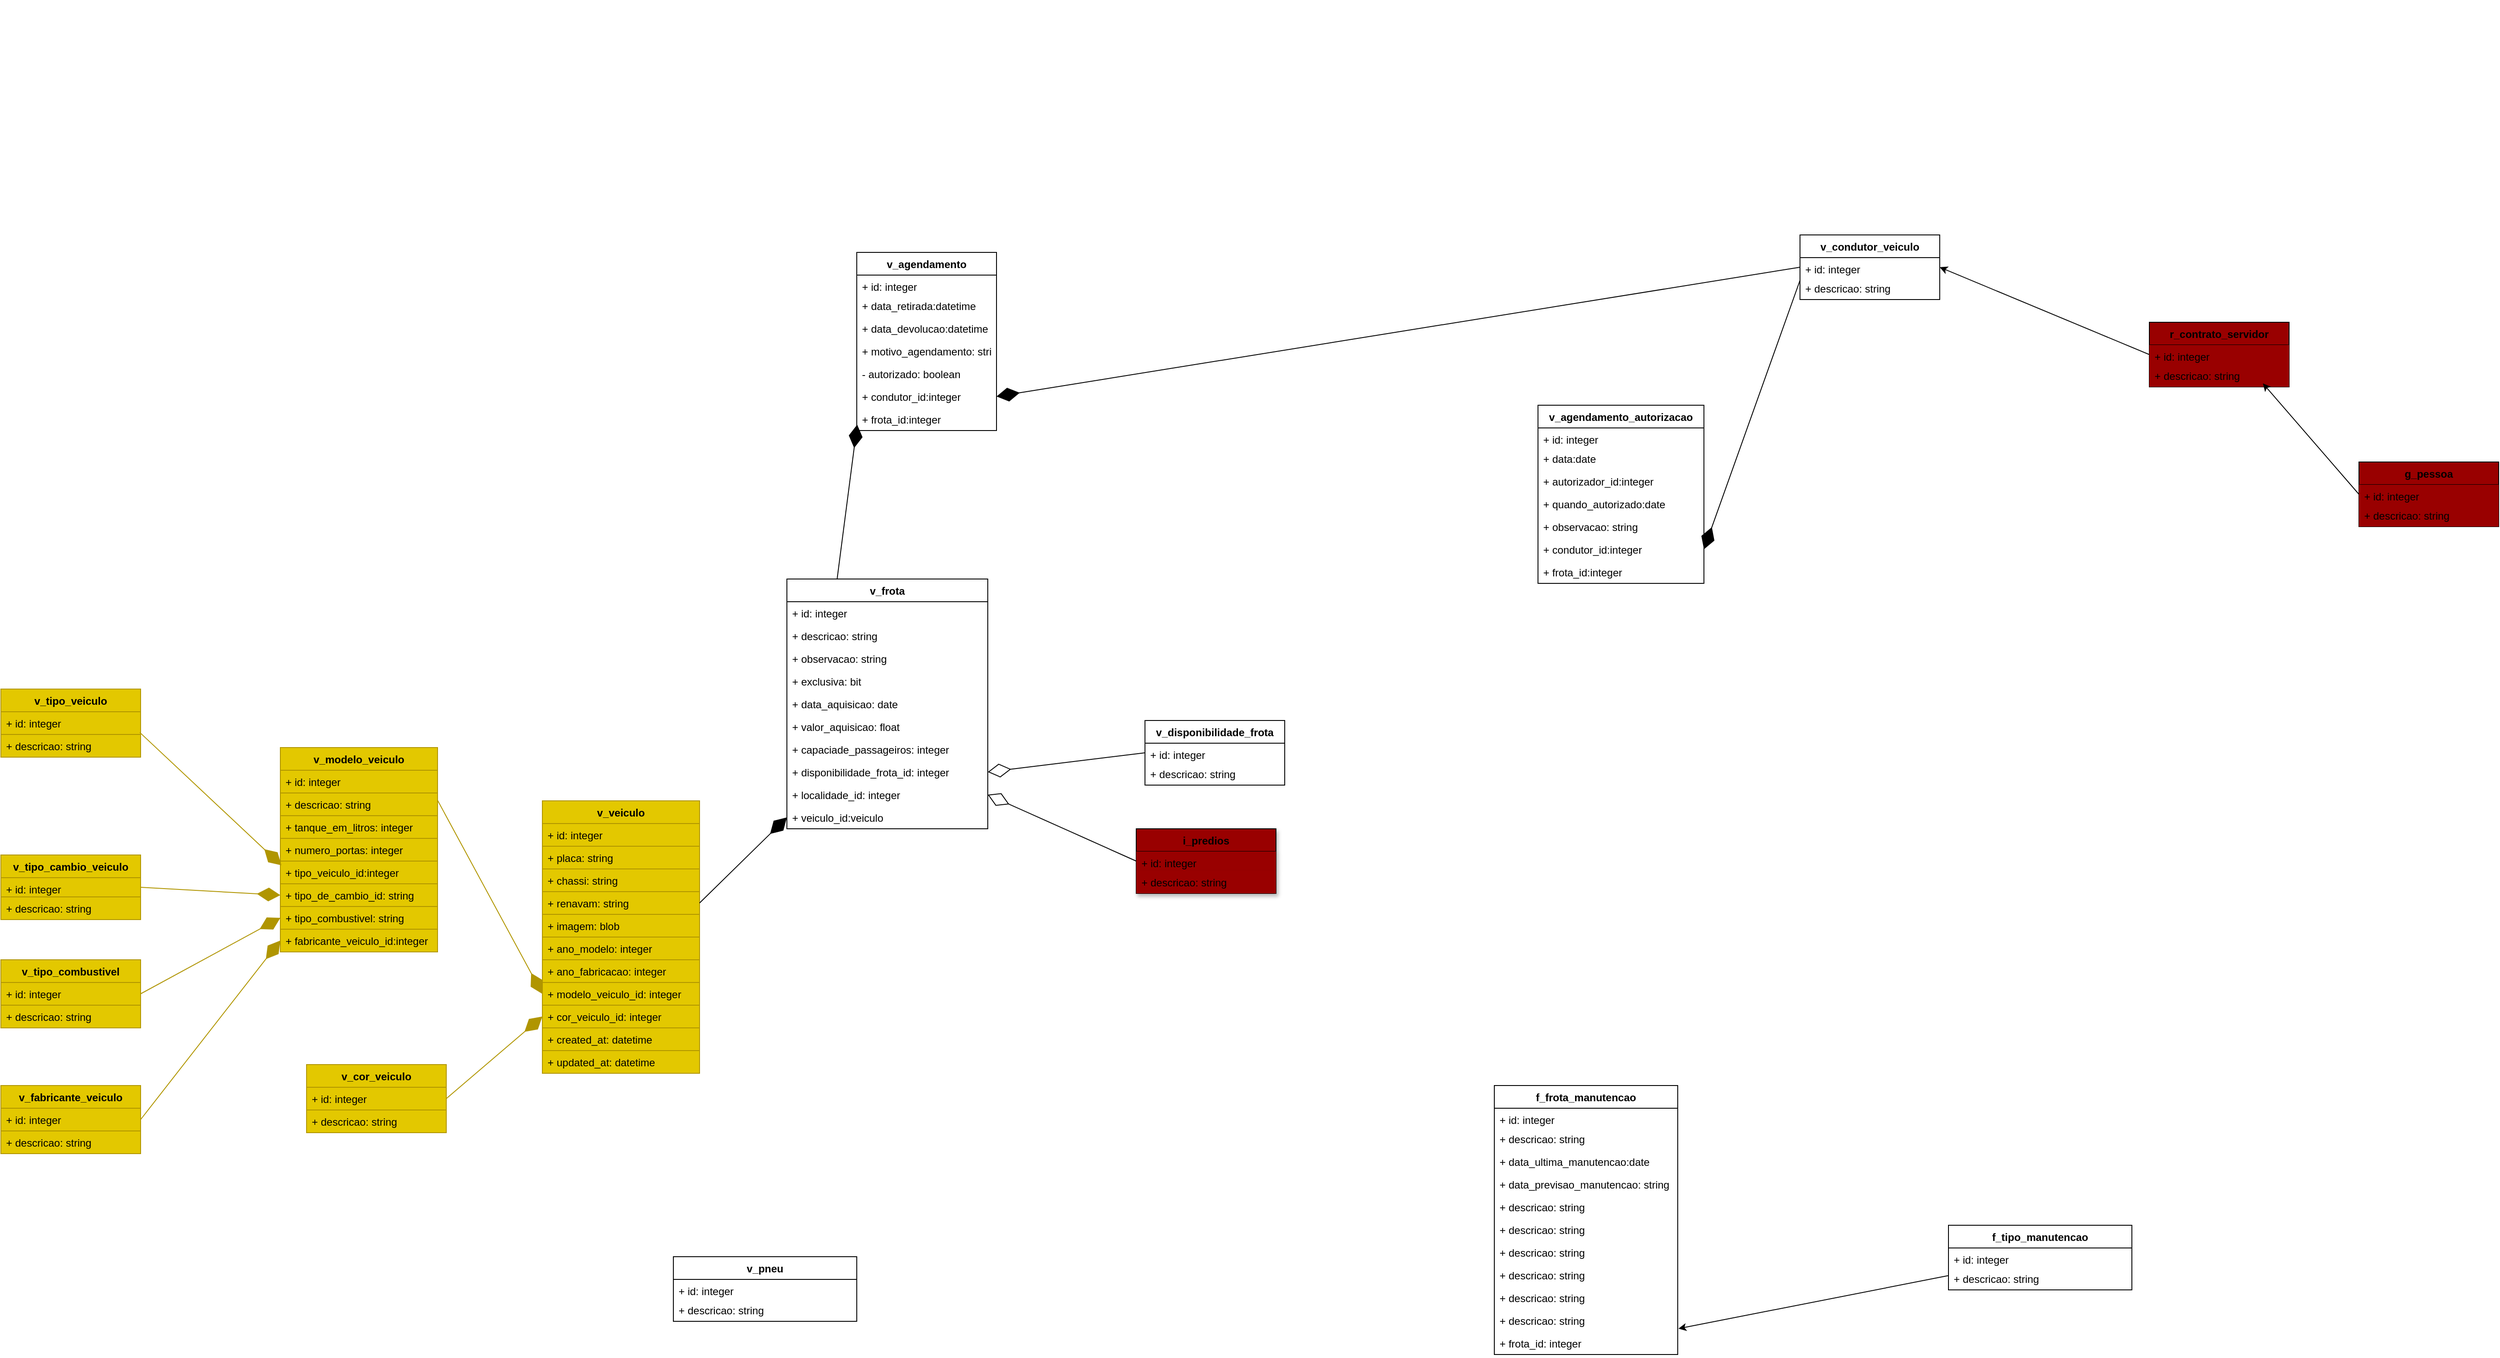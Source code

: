 <mxfile>
    <diagram id="xrQUst_h6lm7C3UCPOgH" name="Página-1">
        <mxGraphModel dx="1542" dy="214" grid="1" gridSize="10" guides="1" tooltips="1" connect="1" arrows="1" fold="1" page="1" pageScale="1" pageWidth="1169" pageHeight="1654" math="0" shadow="0">
            <root>
                <mxCell id="0"/>
                <mxCell id="1" parent="0"/>
                <mxCell id="2" value="v_veiculo" style="swimlane;fontStyle=1;align=center;verticalAlign=top;childLayout=stackLayout;horizontal=1;startSize=26;horizontalStack=0;resizeParent=1;resizeParentMax=0;resizeLast=0;collapsible=1;marginBottom=0;fillColor=#e3c800;fontColor=#000000;strokeColor=#B09500;" parent="1" vertex="1">
                    <mxGeometry x="-540" y="908" width="180" height="312" as="geometry"/>
                </mxCell>
                <mxCell id="3" value="+ id: integer" style="text;strokeColor=#B09500;fillColor=#e3c800;align=left;verticalAlign=top;spacingLeft=4;spacingRight=4;overflow=hidden;rotatable=0;points=[[0,0.5],[1,0.5]];portConstraint=eastwest;fontColor=#000000;" parent="2" vertex="1">
                    <mxGeometry y="26" width="180" height="26" as="geometry"/>
                </mxCell>
                <mxCell id="4" value="+ placa: string" style="text;strokeColor=#B09500;fillColor=#e3c800;align=left;verticalAlign=top;spacingLeft=4;spacingRight=4;overflow=hidden;rotatable=0;points=[[0,0.5],[1,0.5]];portConstraint=eastwest;fontColor=#000000;" parent="2" vertex="1">
                    <mxGeometry y="52" width="180" height="26" as="geometry"/>
                </mxCell>
                <mxCell id="5" value="+ chassi: string" style="text;strokeColor=#B09500;fillColor=#e3c800;align=left;verticalAlign=top;spacingLeft=4;spacingRight=4;overflow=hidden;rotatable=0;points=[[0,0.5],[1,0.5]];portConstraint=eastwest;fontColor=#000000;" parent="2" vertex="1">
                    <mxGeometry y="78" width="180" height="26" as="geometry"/>
                </mxCell>
                <mxCell id="7" value="+ renavam: string" style="text;strokeColor=#B09500;fillColor=#e3c800;align=left;verticalAlign=top;spacingLeft=4;spacingRight=4;overflow=hidden;rotatable=0;points=[[0,0.5],[1,0.5]];portConstraint=eastwest;fontColor=#000000;" parent="2" vertex="1">
                    <mxGeometry y="104" width="180" height="26" as="geometry"/>
                </mxCell>
                <mxCell id="hjQslt8NM9EJFetsegmg-106" value="+ imagem: blob" style="text;strokeColor=#B09500;fillColor=#e3c800;align=left;verticalAlign=top;spacingLeft=4;spacingRight=4;overflow=hidden;rotatable=0;points=[[0,0.5],[1,0.5]];portConstraint=eastwest;fontColor=#000000;" parent="2" vertex="1">
                    <mxGeometry y="130" width="180" height="26" as="geometry"/>
                </mxCell>
                <mxCell id="9" value="+ ano_modelo: integer" style="text;strokeColor=#B09500;fillColor=#e3c800;align=left;verticalAlign=top;spacingLeft=4;spacingRight=4;overflow=hidden;rotatable=0;points=[[0,0.5],[1,0.5]];portConstraint=eastwest;fontColor=#000000;" parent="2" vertex="1">
                    <mxGeometry y="156" width="180" height="26" as="geometry"/>
                </mxCell>
                <mxCell id="8" value="+ ano_fabricacao: integer" style="text;strokeColor=#B09500;fillColor=#e3c800;align=left;verticalAlign=top;spacingLeft=4;spacingRight=4;overflow=hidden;rotatable=0;points=[[0,0.5],[1,0.5]];portConstraint=eastwest;fontColor=#000000;" parent="2" vertex="1">
                    <mxGeometry y="182" width="180" height="26" as="geometry"/>
                </mxCell>
                <mxCell id="14" value="+ modelo_veiculo_id: integer" style="text;strokeColor=#B09500;fillColor=#e3c800;align=left;verticalAlign=top;spacingLeft=4;spacingRight=4;overflow=hidden;rotatable=0;points=[[0,0.5],[1,0.5]];portConstraint=eastwest;fontColor=#000000;" parent="2" vertex="1">
                    <mxGeometry y="208" width="180" height="26" as="geometry"/>
                </mxCell>
                <mxCell id="15" value="+ cor_veiculo_id: integer" style="text;strokeColor=#B09500;fillColor=#e3c800;align=left;verticalAlign=top;spacingLeft=4;spacingRight=4;overflow=hidden;rotatable=0;points=[[0,0.5],[1,0.5]];portConstraint=eastwest;fontColor=#000000;" parent="2" vertex="1">
                    <mxGeometry y="234" width="180" height="26" as="geometry"/>
                </mxCell>
                <mxCell id="16" value="+ created_at: datetime" style="text;strokeColor=#B09500;fillColor=#e3c800;align=left;verticalAlign=top;spacingLeft=4;spacingRight=4;overflow=hidden;rotatable=0;points=[[0,0.5],[1,0.5]];portConstraint=eastwest;fontColor=#000000;" parent="2" vertex="1">
                    <mxGeometry y="260" width="180" height="26" as="geometry"/>
                </mxCell>
                <mxCell id="17" value="+ updated_at: datetime" style="text;strokeColor=#B09500;fillColor=#e3c800;align=left;verticalAlign=top;spacingLeft=4;spacingRight=4;overflow=hidden;rotatable=0;points=[[0,0.5],[1,0.5]];portConstraint=eastwest;fontColor=#000000;" parent="2" vertex="1">
                    <mxGeometry y="286" width="180" height="26" as="geometry"/>
                </mxCell>
                <mxCell id="18" value="v_tipo_cambio_veiculo&#10;" style="swimlane;fontStyle=1;align=center;verticalAlign=top;childLayout=stackLayout;horizontal=1;startSize=26;horizontalStack=0;resizeParent=1;resizeParentMax=0;resizeLast=0;collapsible=1;marginBottom=0;fillColor=#e3c800;fontColor=#000000;strokeColor=#B09500;" parent="1" vertex="1">
                    <mxGeometry x="-1160" y="970" width="160" height="74" as="geometry">
                        <mxRectangle x="-1140" y="410" width="130" height="40" as="alternateBounds"/>
                    </mxGeometry>
                </mxCell>
                <mxCell id="19" value="+ id: integer" style="text;strokeColor=#B09500;fillColor=#e3c800;align=left;verticalAlign=top;spacingLeft=4;spacingRight=4;overflow=hidden;rotatable=0;points=[[0,0.5],[1,0.5]];portConstraint=eastwest;fontColor=#000000;" parent="18" vertex="1">
                    <mxGeometry y="26" width="160" height="22" as="geometry"/>
                </mxCell>
                <mxCell id="20" value="+ descricao: string" style="text;strokeColor=#B09500;fillColor=#e3c800;align=left;verticalAlign=top;spacingLeft=4;spacingRight=4;overflow=hidden;rotatable=0;points=[[0,0.5],[1,0.5]];portConstraint=eastwest;fontColor=#000000;" parent="18" vertex="1">
                    <mxGeometry y="48" width="160" height="26" as="geometry"/>
                </mxCell>
                <mxCell id="21" value="v_cor_veiculo" style="swimlane;fontStyle=1;align=center;verticalAlign=top;childLayout=stackLayout;horizontal=1;startSize=26;horizontalStack=0;resizeParent=1;resizeParentMax=0;resizeLast=0;collapsible=1;marginBottom=0;fillColor=#e3c800;fontColor=#000000;strokeColor=#B09500;" parent="1" vertex="1">
                    <mxGeometry x="-810" y="1210" width="160" height="78" as="geometry">
                        <mxRectangle x="-1150" y="802" width="110" height="30" as="alternateBounds"/>
                    </mxGeometry>
                </mxCell>
                <mxCell id="22" value="+ id: integer" style="text;strokeColor=#B09500;fillColor=#e3c800;align=left;verticalAlign=top;spacingLeft=4;spacingRight=4;overflow=hidden;rotatable=0;points=[[0,0.5],[1,0.5]];portConstraint=eastwest;fontColor=#000000;" parent="21" vertex="1">
                    <mxGeometry y="26" width="160" height="26" as="geometry"/>
                </mxCell>
                <mxCell id="23" value="+ descricao: string" style="text;strokeColor=#B09500;fillColor=#e3c800;align=left;verticalAlign=top;spacingLeft=4;spacingRight=4;overflow=hidden;rotatable=0;points=[[0,0.5],[1,0.5]];portConstraint=eastwest;fontColor=#000000;" parent="21" vertex="1">
                    <mxGeometry y="52" width="160" height="26" as="geometry"/>
                </mxCell>
                <mxCell id="24" value="v_fabricante_veiculo" style="swimlane;fontStyle=1;align=center;verticalAlign=top;childLayout=stackLayout;horizontal=1;startSize=26;horizontalStack=0;resizeParent=1;resizeParentMax=0;resizeLast=0;collapsible=1;marginBottom=0;fillColor=#e3c800;fontColor=#000000;strokeColor=#B09500;" parent="1" vertex="1">
                    <mxGeometry x="-1160" y="1234" width="160" height="78" as="geometry">
                        <mxRectangle x="-1150" y="692" width="150" height="30" as="alternateBounds"/>
                    </mxGeometry>
                </mxCell>
                <mxCell id="25" value="+ id: integer" style="text;strokeColor=#B09500;fillColor=#e3c800;align=left;verticalAlign=top;spacingLeft=4;spacingRight=4;overflow=hidden;rotatable=0;points=[[0,0.5],[1,0.5]];portConstraint=eastwest;fontColor=#000000;" parent="24" vertex="1">
                    <mxGeometry y="26" width="160" height="26" as="geometry"/>
                </mxCell>
                <mxCell id="26" value="+ descricao: string" style="text;strokeColor=#B09500;fillColor=#e3c800;align=left;verticalAlign=top;spacingLeft=4;spacingRight=4;overflow=hidden;rotatable=0;points=[[0,0.5],[1,0.5]];portConstraint=eastwest;fontColor=#000000;" parent="24" vertex="1">
                    <mxGeometry y="52" width="160" height="26" as="geometry"/>
                </mxCell>
                <mxCell id="37" value="v_tipo_veiculo" style="swimlane;fontStyle=1;align=center;verticalAlign=top;childLayout=stackLayout;horizontal=1;startSize=26;horizontalStack=0;resizeParent=1;resizeParentMax=0;resizeLast=0;collapsible=1;marginBottom=0;fillColor=#e3c800;fontColor=#000000;strokeColor=#B09500;" parent="1" vertex="1">
                    <mxGeometry x="-1160" y="780" width="160" height="78" as="geometry">
                        <mxRectangle x="-1160" y="552" width="110" height="30" as="alternateBounds"/>
                    </mxGeometry>
                </mxCell>
                <mxCell id="38" value="+ id: integer" style="text;strokeColor=#B09500;fillColor=#e3c800;align=left;verticalAlign=top;spacingLeft=4;spacingRight=4;overflow=hidden;rotatable=0;points=[[0,0.5],[1,0.5]];portConstraint=eastwest;fontColor=#000000;" parent="37" vertex="1">
                    <mxGeometry y="26" width="160" height="26" as="geometry"/>
                </mxCell>
                <mxCell id="39" value="+ descricao: string" style="text;strokeColor=#B09500;fillColor=#e3c800;align=left;verticalAlign=top;spacingLeft=4;spacingRight=4;overflow=hidden;rotatable=0;points=[[0,0.5],[1,0.5]];portConstraint=eastwest;fontColor=#000000;" parent="37" vertex="1">
                    <mxGeometry y="52" width="160" height="26" as="geometry"/>
                </mxCell>
                <mxCell id="40" value="v_frota" style="swimlane;fontStyle=1;align=center;verticalAlign=top;childLayout=stackLayout;horizontal=1;startSize=26;horizontalStack=0;resizeParent=1;resizeParentMax=0;resizeLast=0;collapsible=1;marginBottom=0;" parent="1" vertex="1">
                    <mxGeometry x="-260" y="654" width="230" height="286" as="geometry"/>
                </mxCell>
                <mxCell id="41" value="+ id: integer" style="text;strokeColor=none;fillColor=none;align=left;verticalAlign=top;spacingLeft=4;spacingRight=4;overflow=hidden;rotatable=0;points=[[0,0.5],[1,0.5]];portConstraint=eastwest;" parent="40" vertex="1">
                    <mxGeometry y="26" width="230" height="26" as="geometry"/>
                </mxCell>
                <mxCell id="58" value="+ descricao: string" style="text;strokeColor=none;fillColor=none;align=left;verticalAlign=top;spacingLeft=4;spacingRight=4;overflow=hidden;rotatable=0;points=[[0,0.5],[1,0.5]];portConstraint=eastwest;" parent="40" vertex="1">
                    <mxGeometry y="52" width="230" height="26" as="geometry"/>
                </mxCell>
                <mxCell id="62" value="+ observacao: string" style="text;strokeColor=none;fillColor=none;align=left;verticalAlign=top;spacingLeft=4;spacingRight=4;overflow=hidden;rotatable=0;points=[[0,0.5],[1,0.5]];portConstraint=eastwest;" parent="40" vertex="1">
                    <mxGeometry y="78" width="230" height="26" as="geometry"/>
                </mxCell>
                <mxCell id="63" value="+ exclusiva: bit" style="text;strokeColor=none;fillColor=none;align=left;verticalAlign=top;spacingLeft=4;spacingRight=4;overflow=hidden;rotatable=0;points=[[0,0.5],[1,0.5]];portConstraint=eastwest;" parent="40" vertex="1">
                    <mxGeometry y="104" width="230" height="26" as="geometry"/>
                </mxCell>
                <mxCell id="65" value="+ data_aquisicao: date" style="text;strokeColor=none;fillColor=none;align=left;verticalAlign=top;spacingLeft=4;spacingRight=4;overflow=hidden;rotatable=0;points=[[0,0.5],[1,0.5]];portConstraint=eastwest;" parent="40" vertex="1">
                    <mxGeometry y="130" width="230" height="26" as="geometry"/>
                </mxCell>
                <mxCell id="64" value="+ valor_aquisicao: float" style="text;strokeColor=none;fillColor=none;align=left;verticalAlign=top;spacingLeft=4;spacingRight=4;overflow=hidden;rotatable=0;points=[[0,0.5],[1,0.5]];portConstraint=eastwest;" parent="40" vertex="1">
                    <mxGeometry y="156" width="230" height="26" as="geometry"/>
                </mxCell>
                <mxCell id="72" value="+ capaciade_passageiros: integer" style="text;strokeColor=none;fillColor=none;align=left;verticalAlign=top;spacingLeft=4;spacingRight=4;overflow=hidden;rotatable=0;points=[[0,0.5],[1,0.5]];portConstraint=eastwest;" parent="40" vertex="1">
                    <mxGeometry y="182" width="230" height="26" as="geometry"/>
                </mxCell>
                <mxCell id="59" value="+ disponibilidade_frota_id: integer" style="text;strokeColor=none;fillColor=none;align=left;verticalAlign=top;spacingLeft=4;spacingRight=4;overflow=hidden;rotatable=0;points=[[0,0.5],[1,0.5]];portConstraint=eastwest;" parent="40" vertex="1">
                    <mxGeometry y="208" width="230" height="26" as="geometry"/>
                </mxCell>
                <mxCell id="76" value="+ localidade_id: integer" style="text;strokeColor=none;fillColor=none;align=left;verticalAlign=top;spacingLeft=4;spacingRight=4;overflow=hidden;rotatable=0;points=[[0,0.5],[1,0.5]];portConstraint=eastwest;" parent="40" vertex="1">
                    <mxGeometry y="234" width="230" height="26" as="geometry"/>
                </mxCell>
                <mxCell id="42" value="+ veiculo_id:veiculo" style="text;strokeColor=none;fillColor=none;align=left;verticalAlign=top;spacingLeft=4;spacingRight=4;overflow=hidden;rotatable=0;points=[[0,0.5],[1,0.5]];portConstraint=eastwest;" parent="40" vertex="1">
                    <mxGeometry y="260" width="230" height="26" as="geometry"/>
                </mxCell>
                <mxCell id="43" style="edgeStyle=orthogonalEdgeStyle;rounded=0;orthogonalLoop=0;jettySize=auto;edgeTerminalPoint=5;strokeColor=#000000;strokeWidth=2;endArrow=block;endSize=6;startArrow=block;startSize=6;" parent="1" source="18" target="21" edge="1"/>
                <mxCell id="44" style="edgeStyle=orthogonalEdgeStyle;rounded=0;orthogonalLoop=0;jettySize=auto;edgeTerminalPoint=5;strokeColor=#000000;strokeWidth=2;endArrow=block;endSize=6;startArrow=block;startSize=6;" parent="1" source="21" target="24" edge="1"/>
                <mxCell id="45" style="edgeStyle=orthogonalEdgeStyle;rounded=0;orthogonalLoop=0;jettySize=auto;edgeTerminalPoint=5;strokeColor=#000000;strokeWidth=2;endArrow=block;endSize=6;startArrow=block;startSize=6;" parent="1" source="24" target="27" edge="1"/>
                <mxCell id="46" style="edgeStyle=orthogonalEdgeStyle;rounded=0;orthogonalLoop=0;jettySize=auto;edgeTerminalPoint=5;strokeColor=#000000;strokeWidth=2;endArrow=block;endSize=6;startArrow=block;startSize=6;" parent="1" source="27" target="37" edge="1"/>
                <mxCell id="47" style="edgeStyle=orthogonalEdgeStyle;rounded=0;orthogonalLoop=0;jettySize=auto;edgeTerminalPoint=5;strokeColor=#000000;strokeWidth=2;endArrow=block;endSize=6;startArrow=block;startSize=6;" parent="1" source="37" target="40" edge="1"/>
                <mxCell id="54" value="" style="endArrow=diamondThin;endFill=1;endSize=24;html=1;entryX=0;entryY=0.5;entryDx=0;entryDy=0;exitX=1;exitY=0.5;exitDx=0;exitDy=0;fillColor=#e3c800;strokeColor=#B09500;" parent="1" source="22" target="15" edge="1">
                    <mxGeometry width="160" relative="1" as="geometry">
                        <mxPoint x="-790" y="772" as="sourcePoint"/>
                        <mxPoint x="-630" y="772" as="targetPoint"/>
                    </mxGeometry>
                </mxCell>
                <mxCell id="55" value="" style="endArrow=diamondThin;endFill=1;endSize=24;html=1;entryX=0;entryY=0.5;entryDx=0;entryDy=0;exitX=1;exitY=0.5;exitDx=0;exitDy=0;fillColor=#e3c800;strokeColor=#B09500;" parent="1" source="25" target="hjQslt8NM9EJFetsegmg-105" edge="1">
                    <mxGeometry width="160" relative="1" as="geometry">
                        <mxPoint x="-730" y="891" as="sourcePoint"/>
                        <mxPoint x="-600" y="781" as="targetPoint"/>
                    </mxGeometry>
                </mxCell>
                <mxCell id="56" value="" style="endArrow=diamondThin;endFill=1;endSize=24;html=1;entryX=0;entryY=0.5;entryDx=0;entryDy=0;exitX=1;exitY=0.5;exitDx=0;exitDy=0;fillColor=#e3c800;strokeColor=#B09500;" parent="1" source="19" target="13" edge="1">
                    <mxGeometry width="160" relative="1" as="geometry">
                        <mxPoint x="-720" y="901" as="sourcePoint"/>
                        <mxPoint x="-590" y="791" as="targetPoint"/>
                    </mxGeometry>
                </mxCell>
                <mxCell id="60" value="" style="endArrow=diamondThin;endFill=1;endSize=24;html=1;entryX=0;entryY=0.5;entryDx=0;entryDy=0;exitX=1;exitY=0.5;exitDx=0;exitDy=0;" parent="1" source="7" target="42" edge="1">
                    <mxGeometry width="160" relative="1" as="geometry">
                        <mxPoint x="-150" y="462" as="sourcePoint"/>
                        <mxPoint x="-10" y="740" as="targetPoint"/>
                    </mxGeometry>
                </mxCell>
                <mxCell id="66" value="v_disponibilidade_frota" style="swimlane;fontStyle=1;align=center;verticalAlign=top;childLayout=stackLayout;horizontal=1;startSize=26;horizontalStack=0;resizeParent=1;resizeParentMax=0;resizeLast=0;collapsible=1;marginBottom=0;" parent="1" vertex="1">
                    <mxGeometry x="150" y="816" width="160" height="74" as="geometry">
                        <mxRectangle x="40" y="370" width="120" height="30" as="alternateBounds"/>
                    </mxGeometry>
                </mxCell>
                <mxCell id="67" value="+ id: integer" style="text;strokeColor=none;fillColor=none;align=left;verticalAlign=top;spacingLeft=4;spacingRight=4;overflow=hidden;rotatable=0;points=[[0,0.5],[1,0.5]];portConstraint=eastwest;" parent="66" vertex="1">
                    <mxGeometry y="26" width="160" height="22" as="geometry"/>
                </mxCell>
                <mxCell id="68" value="+ descricao: string" style="text;strokeColor=none;fillColor=none;align=left;verticalAlign=top;spacingLeft=4;spacingRight=4;overflow=hidden;rotatable=0;points=[[0,0.5],[1,0.5]];portConstraint=eastwest;" parent="66" vertex="1">
                    <mxGeometry y="48" width="160" height="26" as="geometry"/>
                </mxCell>
                <mxCell id="71" value="" style="endArrow=diamondThin;endFill=0;endSize=24;html=1;exitX=0;exitY=0.5;exitDx=0;exitDy=0;entryX=1;entryY=0.5;entryDx=0;entryDy=0;" parent="1" source="67" target="59" edge="1">
                    <mxGeometry width="160" relative="1" as="geometry">
                        <mxPoint x="480" y="860" as="sourcePoint"/>
                        <mxPoint x="640" y="860" as="targetPoint"/>
                    </mxGeometry>
                </mxCell>
                <mxCell id="73" value="i_predios" style="swimlane;fontStyle=1;align=center;verticalAlign=top;childLayout=stackLayout;horizontal=1;startSize=26;horizontalStack=0;resizeParent=1;resizeParentMax=0;resizeLast=0;collapsible=1;marginBottom=0;shadow=1;fillColor=#990000;" parent="1" vertex="1">
                    <mxGeometry x="140" y="940" width="160" height="74" as="geometry">
                        <mxRectangle x="40" y="370" width="120" height="30" as="alternateBounds"/>
                    </mxGeometry>
                </mxCell>
                <mxCell id="74" value="+ id: integer" style="text;strokeColor=none;fillColor=#990000;align=left;verticalAlign=top;spacingLeft=4;spacingRight=4;overflow=hidden;rotatable=0;points=[[0,0.5],[1,0.5]];portConstraint=eastwest;shadow=1;" parent="73" vertex="1">
                    <mxGeometry y="26" width="160" height="22" as="geometry"/>
                </mxCell>
                <mxCell id="75" value="+ descricao: string" style="text;strokeColor=none;fillColor=#990000;align=left;verticalAlign=top;spacingLeft=4;spacingRight=4;overflow=hidden;rotatable=0;points=[[0,0.5],[1,0.5]];portConstraint=eastwest;shadow=1;" parent="73" vertex="1">
                    <mxGeometry y="48" width="160" height="26" as="geometry"/>
                </mxCell>
                <mxCell id="77" value="" style="endArrow=diamondThin;endFill=0;endSize=24;html=1;exitX=0;exitY=0.5;exitDx=0;exitDy=0;entryX=1;entryY=0.5;entryDx=0;entryDy=0;" parent="1" source="74" target="76" edge="1">
                    <mxGeometry width="160" relative="1" as="geometry">
                        <mxPoint x="460" y="799" as="sourcePoint"/>
                        <mxPoint x="240" y="811" as="targetPoint"/>
                    </mxGeometry>
                </mxCell>
                <mxCell id="81" value="r_contrato_servidor" style="swimlane;fontStyle=1;align=center;verticalAlign=top;childLayout=stackLayout;horizontal=1;startSize=26;horizontalStack=0;resizeParent=1;resizeParentMax=0;resizeLast=0;collapsible=1;marginBottom=0;fillColor=#990000;" parent="1" vertex="1">
                    <mxGeometry x="1300" y="360" width="160" height="74" as="geometry">
                        <mxRectangle x="40" y="370" width="120" height="30" as="alternateBounds"/>
                    </mxGeometry>
                </mxCell>
                <mxCell id="82" value="+ id: integer" style="text;strokeColor=none;fillColor=#990000;align=left;verticalAlign=top;spacingLeft=4;spacingRight=4;overflow=hidden;rotatable=0;points=[[0,0.5],[1,0.5]];portConstraint=eastwest;" parent="81" vertex="1">
                    <mxGeometry y="26" width="160" height="22" as="geometry"/>
                </mxCell>
                <mxCell id="83" value="+ descricao: string" style="text;strokeColor=none;fillColor=#990000;align=left;verticalAlign=top;spacingLeft=4;spacingRight=4;overflow=hidden;rotatable=0;points=[[0,0.5],[1,0.5]];portConstraint=eastwest;" parent="81" vertex="1">
                    <mxGeometry y="48" width="160" height="26" as="geometry"/>
                </mxCell>
                <mxCell id="84" value="v_agendamento" style="swimlane;fontStyle=1;align=center;verticalAlign=top;childLayout=stackLayout;horizontal=1;startSize=26;horizontalStack=0;resizeParent=1;resizeParentMax=0;resizeLast=0;collapsible=1;marginBottom=0;" parent="1" vertex="1">
                    <mxGeometry x="-180" y="280" width="160" height="204" as="geometry">
                        <mxRectangle x="40" y="370" width="120" height="30" as="alternateBounds"/>
                    </mxGeometry>
                </mxCell>
                <mxCell id="85" value="+ id: integer" style="text;strokeColor=none;fillColor=none;align=left;verticalAlign=top;spacingLeft=4;spacingRight=4;overflow=hidden;rotatable=0;points=[[0,0.5],[1,0.5]];portConstraint=eastwest;" parent="84" vertex="1">
                    <mxGeometry y="26" width="160" height="22" as="geometry"/>
                </mxCell>
                <mxCell id="86" value="+ data_retirada:datetime" style="text;strokeColor=none;fillColor=none;align=left;verticalAlign=top;spacingLeft=4;spacingRight=4;overflow=hidden;rotatable=0;points=[[0,0.5],[1,0.5]];portConstraint=eastwest;" parent="84" vertex="1">
                    <mxGeometry y="48" width="160" height="26" as="geometry"/>
                </mxCell>
                <mxCell id="c_1g7usd69NdzUOQKUkJ-106" value="+ data_devolucao:datetime" style="text;strokeColor=none;fillColor=none;align=left;verticalAlign=top;spacingLeft=4;spacingRight=4;overflow=hidden;rotatable=0;points=[[0,0.5],[1,0.5]];portConstraint=eastwest;" parent="84" vertex="1">
                    <mxGeometry y="74" width="160" height="26" as="geometry"/>
                </mxCell>
                <mxCell id="90" value="+ motivo_agendamento: string" style="text;strokeColor=none;fillColor=none;align=left;verticalAlign=top;spacingLeft=4;spacingRight=4;overflow=hidden;rotatable=0;points=[[0,0.5],[1,0.5]];portConstraint=eastwest;" parent="84" vertex="1">
                    <mxGeometry y="100" width="160" height="26" as="geometry"/>
                </mxCell>
                <mxCell id="c_1g7usd69NdzUOQKUkJ-117" value="- autorizado: boolean" style="text;strokeColor=none;fillColor=none;align=left;verticalAlign=top;spacingLeft=4;spacingRight=4;overflow=hidden;rotatable=0;points=[[0,0.5],[1,0.5]];portConstraint=eastwest;" parent="84" vertex="1">
                    <mxGeometry y="126" width="160" height="26" as="geometry"/>
                </mxCell>
                <mxCell id="91" value="+ condutor_id:integer" style="text;strokeColor=none;fillColor=none;align=left;verticalAlign=top;spacingLeft=4;spacingRight=4;overflow=hidden;rotatable=0;points=[[0,0.5],[1,0.5]];portConstraint=eastwest;" parent="84" vertex="1">
                    <mxGeometry y="152" width="160" height="26" as="geometry"/>
                </mxCell>
                <mxCell id="94" value="+ frota_id:integer" style="text;strokeColor=none;fillColor=none;align=left;verticalAlign=top;spacingLeft=4;spacingRight=4;overflow=hidden;rotatable=0;points=[[0,0.5],[1,0.5]];portConstraint=eastwest;" parent="84" vertex="1">
                    <mxGeometry y="178" width="160" height="26" as="geometry"/>
                </mxCell>
                <mxCell id="95" value="" style="endArrow=diamondThin;endFill=1;endSize=24;html=1;exitX=0.25;exitY=0;exitDx=0;exitDy=0;entryX=0.003;entryY=0.74;entryDx=0;entryDy=0;entryPerimeter=0;" parent="1" source="40" target="94" edge="1">
                    <mxGeometry width="160" relative="1" as="geometry">
                        <mxPoint x="130" y="567.0" as="sourcePoint"/>
                        <mxPoint x="-80" y="463.0" as="targetPoint"/>
                    </mxGeometry>
                </mxCell>
                <mxCell id="c_1g7usd69NdzUOQKUkJ-107" value="v_agendamento_autorizacao" style="swimlane;fontStyle=1;align=center;verticalAlign=top;childLayout=stackLayout;horizontal=1;startSize=26;horizontalStack=0;resizeParent=1;resizeParentMax=0;resizeLast=0;collapsible=1;marginBottom=0;" parent="1" vertex="1">
                    <mxGeometry x="600" y="455" width="190" height="204" as="geometry">
                        <mxRectangle x="40" y="370" width="120" height="30" as="alternateBounds"/>
                    </mxGeometry>
                </mxCell>
                <mxCell id="c_1g7usd69NdzUOQKUkJ-108" value="+ id: integer" style="text;strokeColor=none;fillColor=none;align=left;verticalAlign=top;spacingLeft=4;spacingRight=4;overflow=hidden;rotatable=0;points=[[0,0.5],[1,0.5]];portConstraint=eastwest;" parent="c_1g7usd69NdzUOQKUkJ-107" vertex="1">
                    <mxGeometry y="26" width="190" height="22" as="geometry"/>
                </mxCell>
                <mxCell id="c_1g7usd69NdzUOQKUkJ-109" value="+ data:date" style="text;strokeColor=none;fillColor=none;align=left;verticalAlign=top;spacingLeft=4;spacingRight=4;overflow=hidden;rotatable=0;points=[[0,0.5],[1,0.5]];portConstraint=eastwest;" parent="c_1g7usd69NdzUOQKUkJ-107" vertex="1">
                    <mxGeometry y="48" width="190" height="26" as="geometry"/>
                </mxCell>
                <mxCell id="c_1g7usd69NdzUOQKUkJ-110" value="+ autorizador_id:integer" style="text;strokeColor=none;fillColor=none;align=left;verticalAlign=top;spacingLeft=4;spacingRight=4;overflow=hidden;rotatable=0;points=[[0,0.5],[1,0.5]];portConstraint=eastwest;" parent="c_1g7usd69NdzUOQKUkJ-107" vertex="1">
                    <mxGeometry y="74" width="190" height="26" as="geometry"/>
                </mxCell>
                <mxCell id="c_1g7usd69NdzUOQKUkJ-116" value="+ quando_autorizado:date" style="text;strokeColor=none;fillColor=none;align=left;verticalAlign=top;spacingLeft=4;spacingRight=4;overflow=hidden;rotatable=0;points=[[0,0.5],[1,0.5]];portConstraint=eastwest;" parent="c_1g7usd69NdzUOQKUkJ-107" vertex="1">
                    <mxGeometry y="100" width="190" height="26" as="geometry"/>
                </mxCell>
                <mxCell id="c_1g7usd69NdzUOQKUkJ-111" value="+ observacao: string" style="text;strokeColor=none;fillColor=none;align=left;verticalAlign=top;spacingLeft=4;spacingRight=4;overflow=hidden;rotatable=0;points=[[0,0.5],[1,0.5]];portConstraint=eastwest;" parent="c_1g7usd69NdzUOQKUkJ-107" vertex="1">
                    <mxGeometry y="126" width="190" height="26" as="geometry"/>
                </mxCell>
                <mxCell id="c_1g7usd69NdzUOQKUkJ-112" value="+ condutor_id:integer" style="text;strokeColor=none;fillColor=none;align=left;verticalAlign=top;spacingLeft=4;spacingRight=4;overflow=hidden;rotatable=0;points=[[0,0.5],[1,0.5]];portConstraint=eastwest;" parent="c_1g7usd69NdzUOQKUkJ-107" vertex="1">
                    <mxGeometry y="152" width="190" height="26" as="geometry"/>
                </mxCell>
                <mxCell id="c_1g7usd69NdzUOQKUkJ-113" value="+ frota_id:integer" style="text;strokeColor=none;fillColor=none;align=left;verticalAlign=top;spacingLeft=4;spacingRight=4;overflow=hidden;rotatable=0;points=[[0,0.5],[1,0.5]];portConstraint=eastwest;" parent="c_1g7usd69NdzUOQKUkJ-107" vertex="1">
                    <mxGeometry y="178" width="190" height="26" as="geometry"/>
                </mxCell>
                <mxCell id="c_1g7usd69NdzUOQKUkJ-120" value="f_frota_manutencao" style="swimlane;fontStyle=1;align=center;verticalAlign=top;childLayout=stackLayout;horizontal=1;startSize=26;horizontalStack=0;resizeParent=1;resizeParentMax=0;resizeLast=0;collapsible=1;marginBottom=0;" parent="1" vertex="1">
                    <mxGeometry x="550" y="1234" width="210" height="308" as="geometry">
                        <mxRectangle x="-1140" y="410" width="130" height="40" as="alternateBounds"/>
                    </mxGeometry>
                </mxCell>
                <mxCell id="c_1g7usd69NdzUOQKUkJ-121" value="+ id: integer" style="text;strokeColor=none;fillColor=none;align=left;verticalAlign=top;spacingLeft=4;spacingRight=4;overflow=hidden;rotatable=0;points=[[0,0.5],[1,0.5]];portConstraint=eastwest;" parent="c_1g7usd69NdzUOQKUkJ-120" vertex="1">
                    <mxGeometry y="26" width="210" height="22" as="geometry"/>
                </mxCell>
                <mxCell id="c_1g7usd69NdzUOQKUkJ-141" value="+ descricao: string" style="text;strokeColor=none;fillColor=none;align=left;verticalAlign=top;spacingLeft=4;spacingRight=4;overflow=hidden;rotatable=0;points=[[0,0.5],[1,0.5]];portConstraint=eastwest;" parent="c_1g7usd69NdzUOQKUkJ-120" vertex="1">
                    <mxGeometry y="48" width="210" height="26" as="geometry"/>
                </mxCell>
                <mxCell id="c_1g7usd69NdzUOQKUkJ-142" value="+ data_ultima_manutencao:date" style="text;strokeColor=none;fillColor=none;align=left;verticalAlign=top;spacingLeft=4;spacingRight=4;overflow=hidden;rotatable=0;points=[[0,0.5],[1,0.5]];portConstraint=eastwest;" parent="c_1g7usd69NdzUOQKUkJ-120" vertex="1">
                    <mxGeometry y="74" width="210" height="26" as="geometry"/>
                </mxCell>
                <mxCell id="c_1g7usd69NdzUOQKUkJ-144" value="+ data_previsao_manutencao: string" style="text;strokeColor=none;fillColor=none;align=left;verticalAlign=top;spacingLeft=4;spacingRight=4;overflow=hidden;rotatable=0;points=[[0,0.5],[1,0.5]];portConstraint=eastwest;" parent="c_1g7usd69NdzUOQKUkJ-120" vertex="1">
                    <mxGeometry y="100" width="210" height="26" as="geometry"/>
                </mxCell>
                <mxCell id="c_1g7usd69NdzUOQKUkJ-147" value="+ descricao: string" style="text;strokeColor=none;fillColor=none;align=left;verticalAlign=top;spacingLeft=4;spacingRight=4;overflow=hidden;rotatable=0;points=[[0,0.5],[1,0.5]];portConstraint=eastwest;" parent="c_1g7usd69NdzUOQKUkJ-120" vertex="1">
                    <mxGeometry y="126" width="210" height="26" as="geometry"/>
                </mxCell>
                <mxCell id="c_1g7usd69NdzUOQKUkJ-148" value="+ descricao: string" style="text;strokeColor=none;fillColor=none;align=left;verticalAlign=top;spacingLeft=4;spacingRight=4;overflow=hidden;rotatable=0;points=[[0,0.5],[1,0.5]];portConstraint=eastwest;" parent="c_1g7usd69NdzUOQKUkJ-120" vertex="1">
                    <mxGeometry y="152" width="210" height="26" as="geometry"/>
                </mxCell>
                <mxCell id="c_1g7usd69NdzUOQKUkJ-149" value="+ descricao: string" style="text;strokeColor=none;fillColor=none;align=left;verticalAlign=top;spacingLeft=4;spacingRight=4;overflow=hidden;rotatable=0;points=[[0,0.5],[1,0.5]];portConstraint=eastwest;" parent="c_1g7usd69NdzUOQKUkJ-120" vertex="1">
                    <mxGeometry y="178" width="210" height="26" as="geometry"/>
                </mxCell>
                <mxCell id="c_1g7usd69NdzUOQKUkJ-146" value="+ descricao: string" style="text;strokeColor=none;fillColor=none;align=left;verticalAlign=top;spacingLeft=4;spacingRight=4;overflow=hidden;rotatable=0;points=[[0,0.5],[1,0.5]];portConstraint=eastwest;" parent="c_1g7usd69NdzUOQKUkJ-120" vertex="1">
                    <mxGeometry y="204" width="210" height="26" as="geometry"/>
                </mxCell>
                <mxCell id="c_1g7usd69NdzUOQKUkJ-145" value="+ descricao: string" style="text;strokeColor=none;fillColor=none;align=left;verticalAlign=top;spacingLeft=4;spacingRight=4;overflow=hidden;rotatable=0;points=[[0,0.5],[1,0.5]];portConstraint=eastwest;" parent="c_1g7usd69NdzUOQKUkJ-120" vertex="1">
                    <mxGeometry y="230" width="210" height="26" as="geometry"/>
                </mxCell>
                <mxCell id="c_1g7usd69NdzUOQKUkJ-143" value="+ descricao: string" style="text;strokeColor=none;fillColor=none;align=left;verticalAlign=top;spacingLeft=4;spacingRight=4;overflow=hidden;rotatable=0;points=[[0,0.5],[1,0.5]];portConstraint=eastwest;" parent="c_1g7usd69NdzUOQKUkJ-120" vertex="1">
                    <mxGeometry y="256" width="210" height="26" as="geometry"/>
                </mxCell>
                <mxCell id="c_1g7usd69NdzUOQKUkJ-122" value="+ frota_id: integer" style="text;strokeColor=none;fillColor=none;align=left;verticalAlign=top;spacingLeft=4;spacingRight=4;overflow=hidden;rotatable=0;points=[[0,0.5],[1,0.5]];portConstraint=eastwest;" parent="c_1g7usd69NdzUOQKUkJ-120" vertex="1">
                    <mxGeometry y="282" width="210" height="26" as="geometry"/>
                </mxCell>
                <mxCell id="c_1g7usd69NdzUOQKUkJ-123" value="v_pneu" style="swimlane;fontStyle=1;align=center;verticalAlign=top;childLayout=stackLayout;horizontal=1;startSize=26;horizontalStack=0;resizeParent=1;resizeParentMax=0;resizeLast=0;collapsible=1;marginBottom=0;" parent="1" vertex="1">
                    <mxGeometry x="-390" y="1430" width="210" height="74" as="geometry">
                        <mxRectangle x="-1140" y="410" width="130" height="40" as="alternateBounds"/>
                    </mxGeometry>
                </mxCell>
                <mxCell id="c_1g7usd69NdzUOQKUkJ-124" value="+ id: integer" style="text;strokeColor=none;fillColor=none;align=left;verticalAlign=top;spacingLeft=4;spacingRight=4;overflow=hidden;rotatable=0;points=[[0,0.5],[1,0.5]];portConstraint=eastwest;" parent="c_1g7usd69NdzUOQKUkJ-123" vertex="1">
                    <mxGeometry y="26" width="210" height="22" as="geometry"/>
                </mxCell>
                <mxCell id="c_1g7usd69NdzUOQKUkJ-125" value="+ descricao: string" style="text;strokeColor=none;fillColor=none;align=left;verticalAlign=top;spacingLeft=4;spacingRight=4;overflow=hidden;rotatable=0;points=[[0,0.5],[1,0.5]];portConstraint=eastwest;" parent="c_1g7usd69NdzUOQKUkJ-123" vertex="1">
                    <mxGeometry y="48" width="210" height="26" as="geometry"/>
                </mxCell>
                <mxCell id="c_1g7usd69NdzUOQKUkJ-140" style="edgeStyle=none;html=1;entryX=1.004;entryY=-0.139;entryDx=0;entryDy=0;entryPerimeter=0;" parent="1" source="c_1g7usd69NdzUOQKUkJ-137" target="c_1g7usd69NdzUOQKUkJ-122" edge="1">
                    <mxGeometry relative="1" as="geometry"/>
                </mxCell>
                <mxCell id="c_1g7usd69NdzUOQKUkJ-137" value="f_tipo_manutencao" style="swimlane;fontStyle=1;align=center;verticalAlign=top;childLayout=stackLayout;horizontal=1;startSize=26;horizontalStack=0;resizeParent=1;resizeParentMax=0;resizeLast=0;collapsible=1;marginBottom=0;" parent="1" vertex="1">
                    <mxGeometry x="1070" y="1394" width="210" height="74" as="geometry">
                        <mxRectangle x="-1140" y="410" width="130" height="40" as="alternateBounds"/>
                    </mxGeometry>
                </mxCell>
                <mxCell id="c_1g7usd69NdzUOQKUkJ-138" value="+ id: integer" style="text;strokeColor=none;fillColor=none;align=left;verticalAlign=top;spacingLeft=4;spacingRight=4;overflow=hidden;rotatable=0;points=[[0,0.5],[1,0.5]];portConstraint=eastwest;" parent="c_1g7usd69NdzUOQKUkJ-137" vertex="1">
                    <mxGeometry y="26" width="210" height="22" as="geometry"/>
                </mxCell>
                <mxCell id="c_1g7usd69NdzUOQKUkJ-139" value="+ descricao: string" style="text;strokeColor=none;fillColor=none;align=left;verticalAlign=top;spacingLeft=4;spacingRight=4;overflow=hidden;rotatable=0;points=[[0,0.5],[1,0.5]];portConstraint=eastwest;" parent="c_1g7usd69NdzUOQKUkJ-137" vertex="1">
                    <mxGeometry y="48" width="210" height="26" as="geometry"/>
                </mxCell>
                <mxCell id="c_1g7usd69NdzUOQKUkJ-153" value="v_condutor_veiculo" style="swimlane;fontStyle=1;align=center;verticalAlign=top;childLayout=stackLayout;horizontal=1;startSize=26;horizontalStack=0;resizeParent=1;resizeParentMax=0;resizeLast=0;collapsible=1;marginBottom=0;" parent="1" vertex="1">
                    <mxGeometry x="900" y="260" width="160" height="74" as="geometry">
                        <mxRectangle x="40" y="370" width="120" height="30" as="alternateBounds"/>
                    </mxGeometry>
                </mxCell>
                <mxCell id="c_1g7usd69NdzUOQKUkJ-154" value="+ id: integer" style="text;strokeColor=none;fillColor=none;align=left;verticalAlign=top;spacingLeft=4;spacingRight=4;overflow=hidden;rotatable=0;points=[[0,0.5],[1,0.5]];portConstraint=eastwest;" parent="c_1g7usd69NdzUOQKUkJ-153" vertex="1">
                    <mxGeometry y="26" width="160" height="22" as="geometry"/>
                </mxCell>
                <mxCell id="c_1g7usd69NdzUOQKUkJ-155" value="+ descricao: string" style="text;strokeColor=none;fillColor=none;align=left;verticalAlign=top;spacingLeft=4;spacingRight=4;overflow=hidden;rotatable=0;points=[[0,0.5],[1,0.5]];portConstraint=eastwest;" parent="c_1g7usd69NdzUOQKUkJ-153" vertex="1">
                    <mxGeometry y="48" width="160" height="26" as="geometry"/>
                </mxCell>
                <mxCell id="c_1g7usd69NdzUOQKUkJ-156" style="edgeStyle=none;html=1;entryX=1;entryY=0.5;entryDx=0;entryDy=0;exitX=0;exitY=0.5;exitDx=0;exitDy=0;" parent="1" source="82" target="c_1g7usd69NdzUOQKUkJ-154" edge="1">
                    <mxGeometry relative="1" as="geometry"/>
                </mxCell>
                <mxCell id="c_1g7usd69NdzUOQKUkJ-159" value="" style="endArrow=diamondThin;endFill=1;endSize=24;html=1;exitX=0;exitY=0.5;exitDx=0;exitDy=0;entryX=1;entryY=0.5;entryDx=0;entryDy=0;" parent="1" source="c_1g7usd69NdzUOQKUkJ-154" target="91" edge="1">
                    <mxGeometry width="160" relative="1" as="geometry">
                        <mxPoint x="-192.5" y="664.0" as="sourcePoint"/>
                        <mxPoint x="-119.52" y="567.24" as="targetPoint"/>
                    </mxGeometry>
                </mxCell>
                <mxCell id="c_1g7usd69NdzUOQKUkJ-160" value="" style="endArrow=diamondThin;endFill=1;endSize=24;html=1;entryX=1;entryY=0.5;entryDx=0;entryDy=0;exitX=0;exitY=0.154;exitDx=0;exitDy=0;exitPerimeter=0;" parent="1" source="c_1g7usd69NdzUOQKUkJ-155" target="c_1g7usd69NdzUOQKUkJ-112" edge="1">
                    <mxGeometry width="160" relative="1" as="geometry">
                        <mxPoint x="970" y="400" as="sourcePoint"/>
                        <mxPoint x="40" y="535" as="targetPoint"/>
                    </mxGeometry>
                </mxCell>
                <mxCell id="hjQslt8NM9EJFetsegmg-95" value="v_modelo_veiculo" style="swimlane;fontStyle=1;align=center;verticalAlign=top;childLayout=stackLayout;horizontal=1;startSize=26;horizontalStack=0;resizeParent=1;resizeParentMax=0;resizeLast=0;collapsible=1;marginBottom=0;fillColor=#e3c800;fontColor=#000000;strokeColor=#B09500;" parent="1" vertex="1">
                    <mxGeometry x="-840" y="847" width="180" height="234" as="geometry">
                        <mxRectangle x="-1160" y="552" width="110" height="30" as="alternateBounds"/>
                    </mxGeometry>
                </mxCell>
                <mxCell id="hjQslt8NM9EJFetsegmg-96" value="+ id: integer" style="text;strokeColor=#B09500;fillColor=#e3c800;align=left;verticalAlign=top;spacingLeft=4;spacingRight=4;overflow=hidden;rotatable=0;points=[[0,0.5],[1,0.5]];portConstraint=eastwest;fontColor=#000000;" parent="hjQslt8NM9EJFetsegmg-95" vertex="1">
                    <mxGeometry y="26" width="180" height="26" as="geometry"/>
                </mxCell>
                <mxCell id="hjQslt8NM9EJFetsegmg-97" value="+ descricao: string" style="text;strokeColor=#B09500;fillColor=#e3c800;align=left;verticalAlign=top;spacingLeft=4;spacingRight=4;overflow=hidden;rotatable=0;points=[[0,0.5],[1,0.5]];portConstraint=eastwest;fontColor=#000000;" parent="hjQslt8NM9EJFetsegmg-95" vertex="1">
                    <mxGeometry y="52" width="180" height="26" as="geometry"/>
                </mxCell>
                <mxCell id="96" value="+ tanque_em_litros: integer" style="text;strokeColor=#B09500;fillColor=#e3c800;align=left;verticalAlign=top;spacingLeft=4;spacingRight=4;overflow=hidden;rotatable=0;points=[[0,0.5],[1,0.5]];portConstraint=eastwest;fontColor=#000000;" vertex="1" parent="hjQslt8NM9EJFetsegmg-95">
                    <mxGeometry y="78" width="180" height="26" as="geometry"/>
                </mxCell>
                <mxCell id="12" value="+ numero_portas: integer" style="text;strokeColor=#B09500;fillColor=#e3c800;align=left;verticalAlign=top;spacingLeft=4;spacingRight=4;overflow=hidden;rotatable=0;points=[[0,0.5],[1,0.5]];portConstraint=eastwest;fontColor=#000000;" parent="hjQslt8NM9EJFetsegmg-95" vertex="1">
                    <mxGeometry y="104" width="180" height="26" as="geometry"/>
                </mxCell>
                <mxCell id="hjQslt8NM9EJFetsegmg-99" value="+ tipo_veiculo_id:integer" style="text;strokeColor=#B09500;fillColor=#e3c800;align=left;verticalAlign=top;spacingLeft=4;spacingRight=4;overflow=hidden;rotatable=0;points=[[0,0.5],[1,0.5]];portConstraint=eastwest;fontColor=#000000;" parent="hjQslt8NM9EJFetsegmg-95" vertex="1">
                    <mxGeometry y="130" width="180" height="26" as="geometry"/>
                </mxCell>
                <mxCell id="13" value="+ tipo_de_cambio_id: string" style="text;strokeColor=#B09500;fillColor=#e3c800;align=left;verticalAlign=top;spacingLeft=4;spacingRight=4;overflow=hidden;rotatable=0;points=[[0,0.5],[1,0.5]];portConstraint=eastwest;fontColor=#000000;" parent="hjQslt8NM9EJFetsegmg-95" vertex="1">
                    <mxGeometry y="156" width="180" height="26" as="geometry"/>
                </mxCell>
                <mxCell id="10" value="+ tipo_combustivel: string" style="text;strokeColor=#B09500;fillColor=#e3c800;align=left;verticalAlign=top;spacingLeft=4;spacingRight=4;overflow=hidden;rotatable=0;points=[[0,0.5],[1,0.5]];portConstraint=eastwest;fontColor=#000000;" parent="hjQslt8NM9EJFetsegmg-95" vertex="1">
                    <mxGeometry y="182" width="180" height="26" as="geometry"/>
                </mxCell>
                <mxCell id="hjQslt8NM9EJFetsegmg-105" value="+ fabricante_veiculo_id:integer" style="text;strokeColor=#B09500;fillColor=#e3c800;align=left;verticalAlign=top;spacingLeft=4;spacingRight=4;overflow=hidden;rotatable=0;points=[[0,0.5],[1,0.5]];portConstraint=eastwest;fontColor=#000000;" parent="hjQslt8NM9EJFetsegmg-95" vertex="1">
                    <mxGeometry y="208" width="180" height="26" as="geometry"/>
                </mxCell>
                <mxCell id="hjQslt8NM9EJFetsegmg-98" value="" style="endArrow=diamondThin;endFill=1;endSize=24;html=1;entryX=0.007;entryY=0.187;entryDx=0;entryDy=0;exitX=0.994;exitY=0.911;exitDx=0;exitDy=0;exitPerimeter=0;entryPerimeter=0;fillColor=#e3c800;strokeColor=#B09500;" parent="1" source="38" target="hjQslt8NM9EJFetsegmg-99" edge="1">
                    <mxGeometry width="160" relative="1" as="geometry">
                        <mxPoint x="-740" y="689" as="sourcePoint"/>
                        <mxPoint x="-590" y="941.0" as="targetPoint"/>
                    </mxGeometry>
                </mxCell>
                <mxCell id="hjQslt8NM9EJFetsegmg-100" value="v_tipo_combustivel" style="swimlane;fontStyle=1;align=center;verticalAlign=top;childLayout=stackLayout;horizontal=1;startSize=26;horizontalStack=0;resizeParent=1;resizeParentMax=0;resizeLast=0;collapsible=1;marginBottom=0;fillColor=#e3c800;fontColor=#000000;strokeColor=#B09500;" parent="1" vertex="1">
                    <mxGeometry x="-1160" y="1090" width="160" height="78" as="geometry">
                        <mxRectangle x="-1160" y="552" width="110" height="30" as="alternateBounds"/>
                    </mxGeometry>
                </mxCell>
                <mxCell id="hjQslt8NM9EJFetsegmg-101" value="+ id: integer" style="text;strokeColor=#B09500;fillColor=#e3c800;align=left;verticalAlign=top;spacingLeft=4;spacingRight=4;overflow=hidden;rotatable=0;points=[[0,0.5],[1,0.5]];portConstraint=eastwest;fontColor=#000000;" parent="hjQslt8NM9EJFetsegmg-100" vertex="1">
                    <mxGeometry y="26" width="160" height="26" as="geometry"/>
                </mxCell>
                <mxCell id="hjQslt8NM9EJFetsegmg-102" value="+ descricao: string" style="text;strokeColor=#B09500;fillColor=#e3c800;align=left;verticalAlign=top;spacingLeft=4;spacingRight=4;overflow=hidden;rotatable=0;points=[[0,0.5],[1,0.5]];portConstraint=eastwest;fontColor=#000000;" parent="hjQslt8NM9EJFetsegmg-100" vertex="1">
                    <mxGeometry y="52" width="160" height="26" as="geometry"/>
                </mxCell>
                <mxCell id="hjQslt8NM9EJFetsegmg-103" value="" style="endArrow=diamondThin;endFill=1;endSize=24;html=1;entryX=0;entryY=0.5;entryDx=0;entryDy=0;exitX=1;exitY=0.5;exitDx=0;exitDy=0;fillColor=#e3c800;strokeColor=#B09500;" parent="1" source="hjQslt8NM9EJFetsegmg-101" target="10" edge="1">
                    <mxGeometry width="160" relative="1" as="geometry">
                        <mxPoint x="-980" y="876.0" as="sourcePoint"/>
                        <mxPoint x="-890" y="695" as="targetPoint"/>
                    </mxGeometry>
                </mxCell>
                <mxCell id="hjQslt8NM9EJFetsegmg-104" value="" style="endArrow=diamondThin;endFill=1;endSize=24;html=1;entryX=0;entryY=0.5;entryDx=0;entryDy=0;exitX=0.999;exitY=0.308;exitDx=0;exitDy=0;exitPerimeter=0;fillColor=#e3c800;strokeColor=#B09500;" parent="1" source="hjQslt8NM9EJFetsegmg-97" target="14" edge="1">
                    <mxGeometry width="160" relative="1" as="geometry">
                        <mxPoint x="-980.96" y="679.686" as="sourcePoint"/>
                        <mxPoint x="-900" y="885" as="targetPoint"/>
                    </mxGeometry>
                </mxCell>
                <mxCell id="98" value="g_pessoa" style="swimlane;fontStyle=1;align=center;verticalAlign=top;childLayout=stackLayout;horizontal=1;startSize=26;horizontalStack=0;resizeParent=1;resizeParentMax=0;resizeLast=0;collapsible=1;marginBottom=0;fillColor=#990000;" vertex="1" parent="1">
                    <mxGeometry x="1540" y="520" width="160" height="74" as="geometry">
                        <mxRectangle x="40" y="370" width="120" height="30" as="alternateBounds"/>
                    </mxGeometry>
                </mxCell>
                <mxCell id="99" value="+ id: integer" style="text;strokeColor=none;fillColor=#990000;align=left;verticalAlign=top;spacingLeft=4;spacingRight=4;overflow=hidden;rotatable=0;points=[[0,0.5],[1,0.5]];portConstraint=eastwest;" vertex="1" parent="98">
                    <mxGeometry y="26" width="160" height="22" as="geometry"/>
                </mxCell>
                <mxCell id="100" value="+ descricao: string" style="text;strokeColor=none;fillColor=#990000;align=left;verticalAlign=top;spacingLeft=4;spacingRight=4;overflow=hidden;rotatable=0;points=[[0,0.5],[1,0.5]];portConstraint=eastwest;" vertex="1" parent="98">
                    <mxGeometry y="48" width="160" height="26" as="geometry"/>
                </mxCell>
                <mxCell id="101" style="edgeStyle=none;html=1;fillColor=#B3FF66;exitX=0;exitY=0.5;exitDx=0;exitDy=0;" edge="1" parent="1" source="99">
                    <mxGeometry relative="1" as="geometry">
                        <mxPoint x="1430" y="430" as="targetPoint"/>
                    </mxGeometry>
                </mxCell>
            </root>
        </mxGraphModel>
    </diagram>
</mxfile>